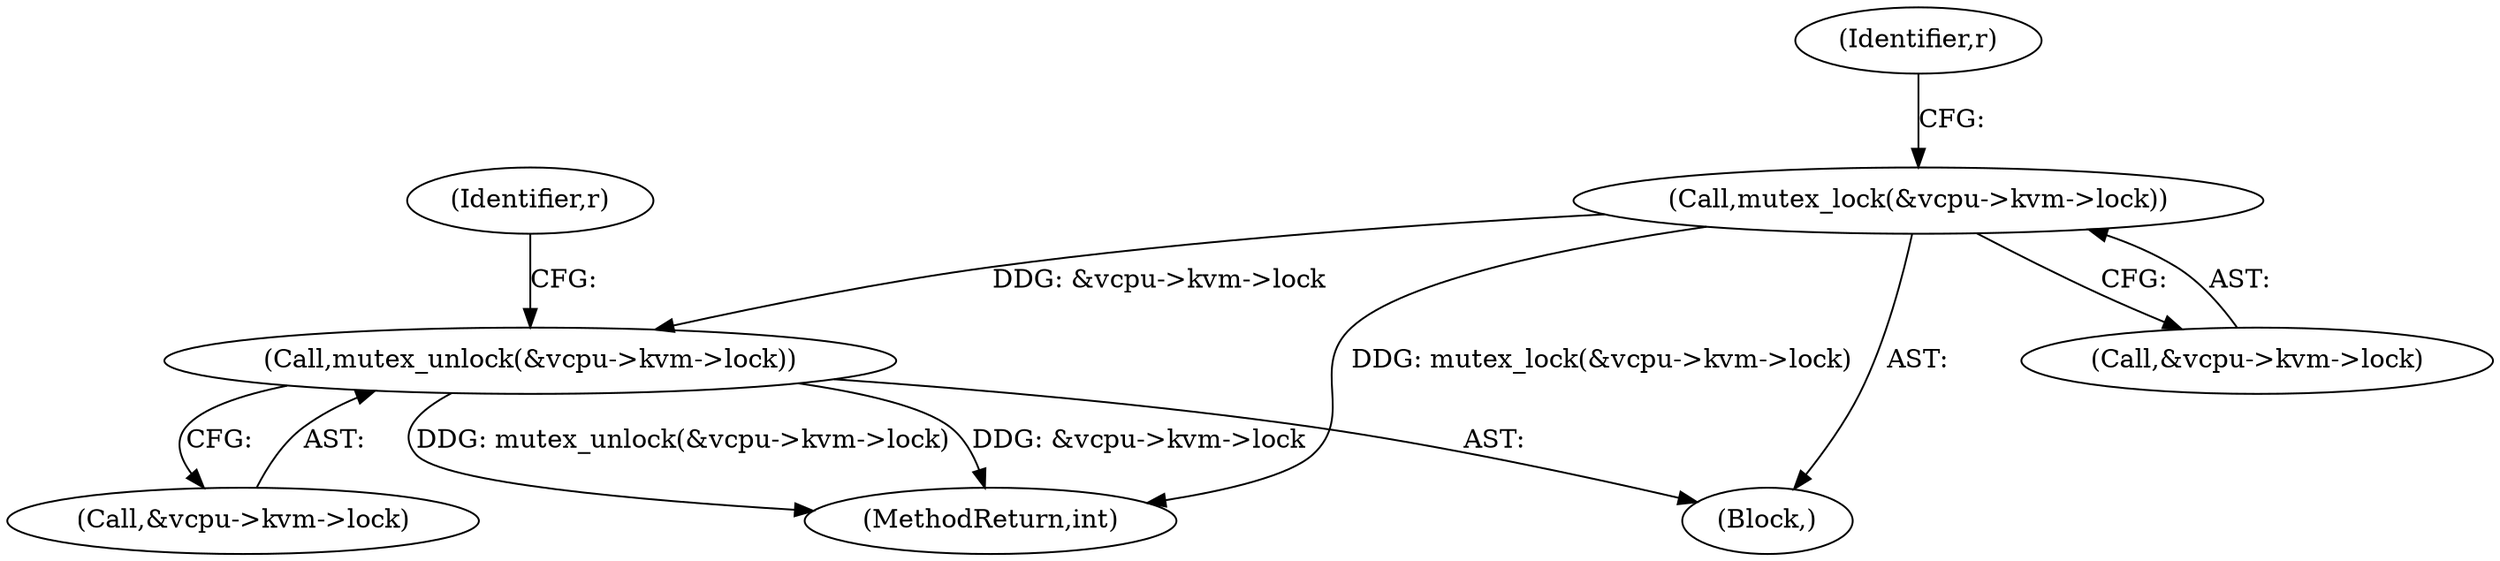 digraph "0_linux_0b79459b482e85cb7426aa7da683a9f2c97aeae1_2@API" {
"1000513" [label="(Call,mutex_lock(&vcpu->kvm->lock))"];
"1000526" [label="(Call,mutex_unlock(&vcpu->kvm->lock))"];
"1000527" [label="(Call,&vcpu->kvm->lock)"];
"1000632" [label="(MethodReturn,int)"];
"1000521" [label="(Identifier,r)"];
"1000534" [label="(Identifier,r)"];
"1000511" [label="(Block,)"];
"1000514" [label="(Call,&vcpu->kvm->lock)"];
"1000513" [label="(Call,mutex_lock(&vcpu->kvm->lock))"];
"1000526" [label="(Call,mutex_unlock(&vcpu->kvm->lock))"];
"1000513" -> "1000511"  [label="AST: "];
"1000513" -> "1000514"  [label="CFG: "];
"1000514" -> "1000513"  [label="AST: "];
"1000521" -> "1000513"  [label="CFG: "];
"1000513" -> "1000632"  [label="DDG: mutex_lock(&vcpu->kvm->lock)"];
"1000513" -> "1000526"  [label="DDG: &vcpu->kvm->lock"];
"1000526" -> "1000511"  [label="AST: "];
"1000526" -> "1000527"  [label="CFG: "];
"1000527" -> "1000526"  [label="AST: "];
"1000534" -> "1000526"  [label="CFG: "];
"1000526" -> "1000632"  [label="DDG: mutex_unlock(&vcpu->kvm->lock)"];
"1000526" -> "1000632"  [label="DDG: &vcpu->kvm->lock"];
}
